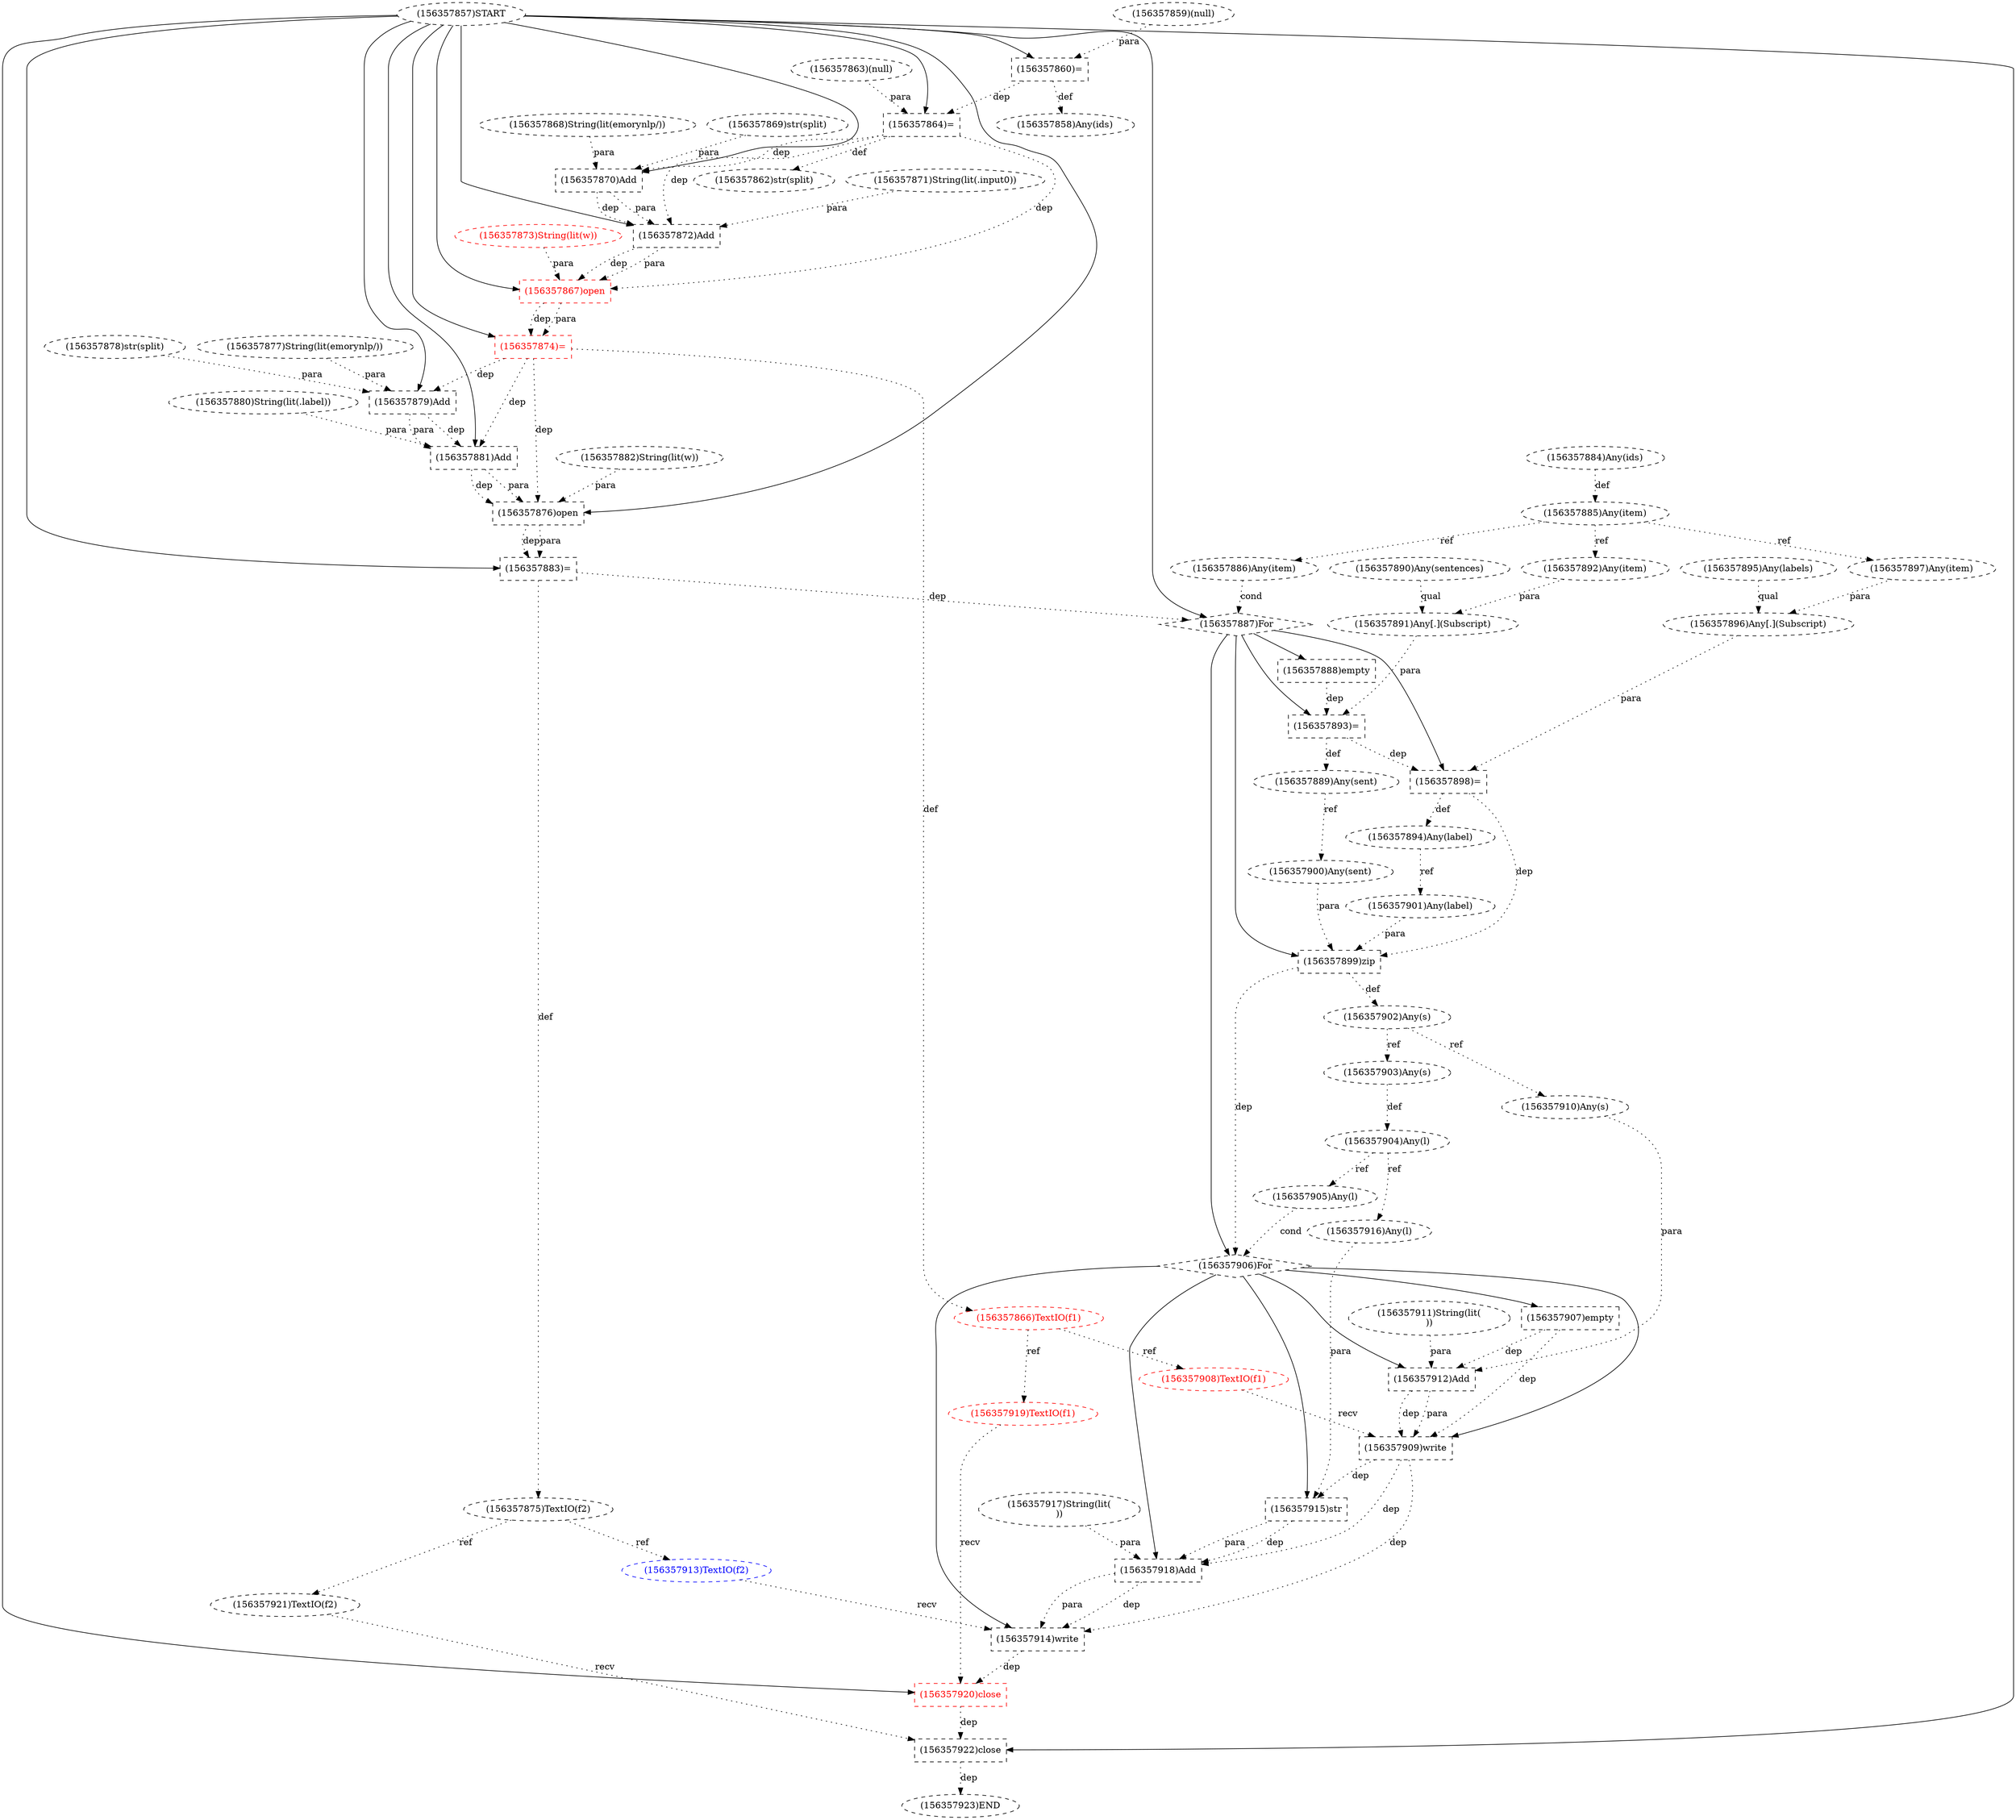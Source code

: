 digraph G {
1 [label="(156357899)zip" shape=box style=dashed]
2 [label="(156357863)(null)" shape=ellipse style=dashed]
3 [label="(156357922)close" shape=box style=dashed color=black fontcolor=black]
4 [label="(156357891)Any[.](Subscript)" shape=ellipse style=dashed]
5 [label="(156357901)Any(label)" shape=ellipse style=dashed]
6 [label="(156357857)START" style=dashed]
7 [label="(156357906)For" shape=diamond style=dashed]
8 [label="(156357913)TextIO(f2)" shape=ellipse style=dashed color=blue fontcolor=blue]
9 [label="(156357877)String(lit(emorynlp/))" shape=ellipse style=dashed]
10 [label="(156357895)Any(labels)" shape=ellipse style=dashed]
11 [label="(156357894)Any(label)" shape=ellipse style=dashed]
12 [label="(156357923)END" style=dashed]
13 [label="(156357859)(null)" shape=ellipse style=dashed]
14 [label="(156357860)=" shape=box style=dashed]
15 [label="(156357903)Any(s)" shape=ellipse style=dashed]
16 [label="(156357905)Any(l)" shape=ellipse style=dashed]
17 [label="(156357870)Add" shape=box style=dashed]
18 [label="(156357884)Any(ids)" shape=ellipse style=dashed]
19 [label="(156357892)Any(item)" shape=ellipse style=dashed]
20 [label="(156357893)=" shape=box style=dashed]
21 [label="(156357879)Add" shape=box style=dashed]
22 [label="(156357898)=" shape=box style=dashed]
23 [label="(156357882)String(lit(w))" shape=ellipse style=dashed color=black fontcolor=black]
24 [label="(156357872)Add" shape=box style=dashed]
25 [label="(156357900)Any(sent)" shape=ellipse style=dashed]
26 [label="(156357920)close" shape=box style=dashed color=red fontcolor=red]
27 [label="(156357874)=" shape=box style=dashed color=red fontcolor=red]
28 [label="(156357883)=" shape=box style=dashed color=black fontcolor=black]
29 [label="(156357911)String(lit(
))" shape=ellipse style=dashed]
30 [label="(156357886)Any(item)" shape=ellipse style=dashed]
31 [label="(156357888)empty" shape=box style=dashed]
32 [label="(156357910)Any(s)" shape=ellipse style=dashed]
33 [label="(156357875)TextIO(f2)" shape=ellipse style=dashed color=black fontcolor=black]
34 [label="(156357904)Any(l)" shape=ellipse style=dashed]
35 [label="(156357908)TextIO(f1)" shape=ellipse style=dashed color=red fontcolor=red]
36 [label="(156357889)Any(sent)" shape=ellipse style=dashed]
37 [label="(156357862)str(split)" shape=ellipse style=dashed]
38 [label="(156357868)String(lit(emorynlp/))" shape=ellipse style=dashed]
39 [label="(156357914)write" shape=box style=dashed]
40 [label="(156357917)String(lit(
))" shape=ellipse style=dashed]
41 [label="(156357878)str(split)" shape=ellipse style=dashed]
42 [label="(156357880)String(lit(.label))" shape=ellipse style=dashed]
43 [label="(156357919)TextIO(f1)" shape=ellipse style=dashed color=red fontcolor=red]
44 [label="(156357912)Add" shape=box style=dashed]
45 [label="(156357881)Add" shape=box style=dashed]
46 [label="(156357897)Any(item)" shape=ellipse style=dashed]
47 [label="(156357921)TextIO(f2)" shape=ellipse style=dashed color=black fontcolor=black]
48 [label="(156357873)String(lit(w))" shape=ellipse style=dashed color=red fontcolor=red]
49 [label="(156357867)open" shape=box style=dashed color=red fontcolor=red]
50 [label="(156357887)For" shape=diamond style=dashed]
51 [label="(156357869)str(split)" shape=ellipse style=dashed]
52 [label="(156357876)open" shape=box style=dashed color=black fontcolor=black]
53 [label="(156357858)Any(ids)" shape=ellipse style=dashed]
54 [label="(156357909)write" shape=box style=dashed]
55 [label="(156357871)String(lit(.input0))" shape=ellipse style=dashed]
56 [label="(156357916)Any(l)" shape=ellipse style=dashed]
57 [label="(156357902)Any(s)" shape=ellipse style=dashed]
58 [label="(156357885)Any(item)" shape=ellipse style=dashed]
59 [label="(156357915)str" shape=box style=dashed]
60 [label="(156357907)empty" shape=box style=dashed]
61 [label="(156357866)TextIO(f1)" shape=ellipse style=dashed color=red fontcolor=red]
62 [label="(156357896)Any[.](Subscript)" shape=ellipse style=dashed]
63 [label="(156357864)=" shape=box style=dashed]
64 [label="(156357890)Any(sentences)" shape=ellipse style=dashed]
65 [label="(156357918)Add" shape=box style=dashed]
50 -> 1 [label="" style=solid];
25 -> 1 [label="para" style=dotted];
5 -> 1 [label="para" style=dotted];
22 -> 1 [label="dep" style=dotted];
6 -> 3 [label="" style=solid];
47 -> 3 [label="recv" style=dotted];
26 -> 3 [label="dep" style=dotted];
64 -> 4 [label="qual" style=dotted];
19 -> 4 [label="para" style=dotted];
11 -> 5 [label="ref" style=dotted];
50 -> 7 [label="" style=solid];
1 -> 7 [label="dep" style=dotted];
16 -> 7 [label="cond" style=dotted];
33 -> 8 [label="ref" style=dotted];
22 -> 11 [label="def" style=dotted];
3 -> 12 [label="dep" style=dotted];
6 -> 14 [label="" style=solid];
13 -> 14 [label="para" style=dotted];
57 -> 15 [label="ref" style=dotted];
34 -> 16 [label="ref" style=dotted];
6 -> 17 [label="" style=solid];
38 -> 17 [label="para" style=dotted];
51 -> 17 [label="para" style=dotted];
63 -> 17 [label="dep" style=dotted];
58 -> 19 [label="ref" style=dotted];
50 -> 20 [label="" style=solid];
4 -> 20 [label="para" style=dotted];
31 -> 20 [label="dep" style=dotted];
6 -> 21 [label="" style=solid];
9 -> 21 [label="para" style=dotted];
41 -> 21 [label="para" style=dotted];
27 -> 21 [label="dep" style=dotted];
50 -> 22 [label="" style=solid];
62 -> 22 [label="para" style=dotted];
20 -> 22 [label="dep" style=dotted];
6 -> 24 [label="" style=solid];
17 -> 24 [label="dep" style=dotted];
17 -> 24 [label="para" style=dotted];
55 -> 24 [label="para" style=dotted];
63 -> 24 [label="dep" style=dotted];
36 -> 25 [label="ref" style=dotted];
6 -> 26 [label="" style=solid];
43 -> 26 [label="recv" style=dotted];
39 -> 26 [label="dep" style=dotted];
6 -> 27 [label="" style=solid];
49 -> 27 [label="dep" style=dotted];
49 -> 27 [label="para" style=dotted];
6 -> 28 [label="" style=solid];
52 -> 28 [label="dep" style=dotted];
52 -> 28 [label="para" style=dotted];
58 -> 30 [label="ref" style=dotted];
50 -> 31 [label="" style=solid];
57 -> 32 [label="ref" style=dotted];
28 -> 33 [label="def" style=dotted];
15 -> 34 [label="def" style=dotted];
61 -> 35 [label="ref" style=dotted];
20 -> 36 [label="def" style=dotted];
63 -> 37 [label="def" style=dotted];
7 -> 39 [label="" style=solid];
8 -> 39 [label="recv" style=dotted];
65 -> 39 [label="dep" style=dotted];
65 -> 39 [label="para" style=dotted];
54 -> 39 [label="dep" style=dotted];
61 -> 43 [label="ref" style=dotted];
7 -> 44 [label="" style=solid];
32 -> 44 [label="para" style=dotted];
29 -> 44 [label="para" style=dotted];
60 -> 44 [label="dep" style=dotted];
6 -> 45 [label="" style=solid];
21 -> 45 [label="dep" style=dotted];
21 -> 45 [label="para" style=dotted];
42 -> 45 [label="para" style=dotted];
27 -> 45 [label="dep" style=dotted];
58 -> 46 [label="ref" style=dotted];
33 -> 47 [label="ref" style=dotted];
6 -> 49 [label="" style=solid];
24 -> 49 [label="dep" style=dotted];
24 -> 49 [label="para" style=dotted];
48 -> 49 [label="para" style=dotted];
63 -> 49 [label="dep" style=dotted];
6 -> 50 [label="" style=solid];
30 -> 50 [label="cond" style=dotted];
28 -> 50 [label="dep" style=dotted];
6 -> 52 [label="" style=solid];
45 -> 52 [label="dep" style=dotted];
45 -> 52 [label="para" style=dotted];
23 -> 52 [label="para" style=dotted];
27 -> 52 [label="dep" style=dotted];
14 -> 53 [label="def" style=dotted];
7 -> 54 [label="" style=solid];
35 -> 54 [label="recv" style=dotted];
44 -> 54 [label="dep" style=dotted];
44 -> 54 [label="para" style=dotted];
60 -> 54 [label="dep" style=dotted];
34 -> 56 [label="ref" style=dotted];
1 -> 57 [label="def" style=dotted];
18 -> 58 [label="def" style=dotted];
7 -> 59 [label="" style=solid];
56 -> 59 [label="para" style=dotted];
54 -> 59 [label="dep" style=dotted];
7 -> 60 [label="" style=solid];
27 -> 61 [label="def" style=dotted];
10 -> 62 [label="qual" style=dotted];
46 -> 62 [label="para" style=dotted];
6 -> 63 [label="" style=solid];
2 -> 63 [label="para" style=dotted];
14 -> 63 [label="dep" style=dotted];
7 -> 65 [label="" style=solid];
59 -> 65 [label="dep" style=dotted];
59 -> 65 [label="para" style=dotted];
40 -> 65 [label="para" style=dotted];
54 -> 65 [label="dep" style=dotted];
}
